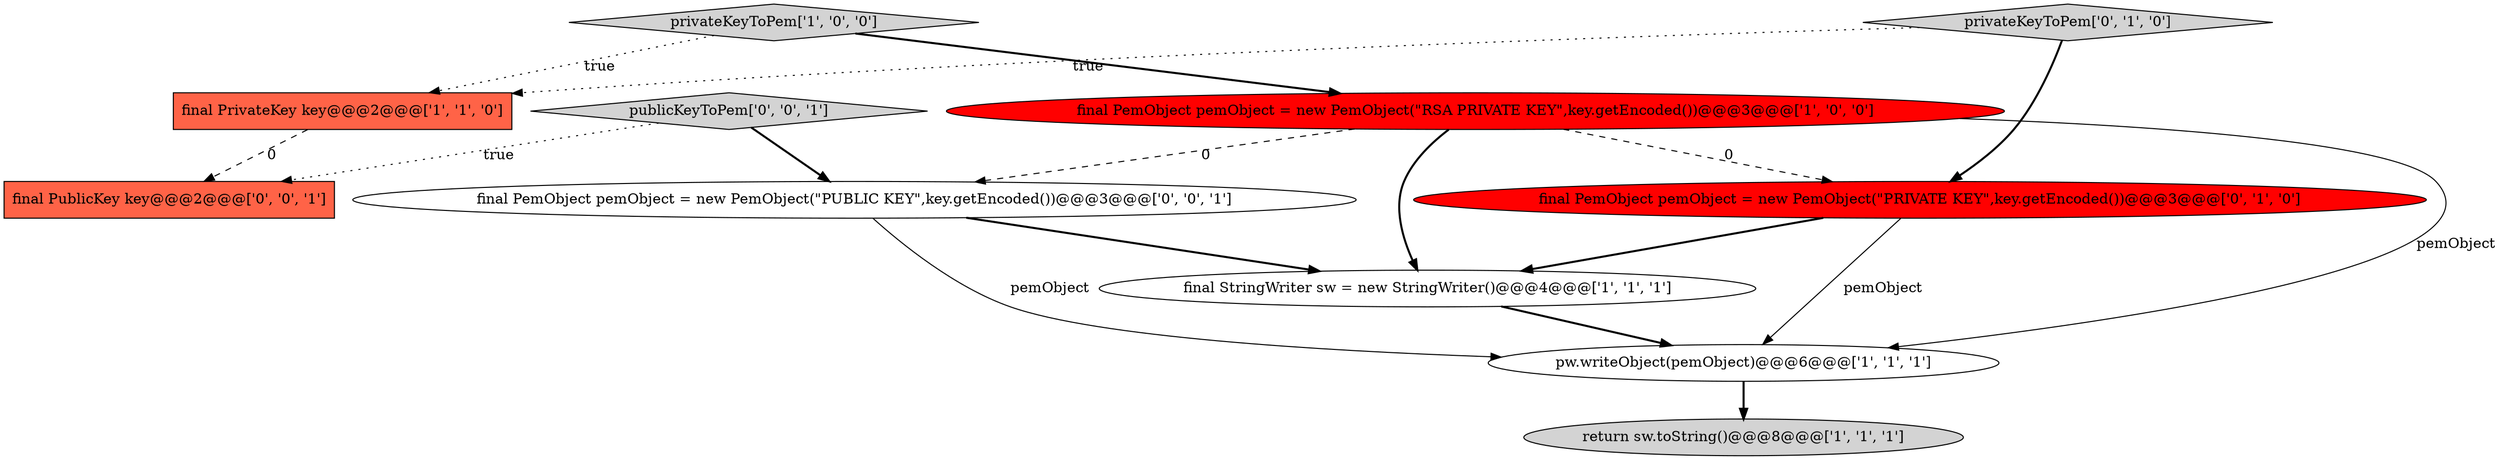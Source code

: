 digraph {
6 [style = filled, label = "final PemObject pemObject = new PemObject(\"PRIVATE KEY\",key.getEncoded())@@@3@@@['0', '1', '0']", fillcolor = red, shape = ellipse image = "AAA1AAABBB2BBB"];
7 [style = filled, label = "privateKeyToPem['0', '1', '0']", fillcolor = lightgray, shape = diamond image = "AAA0AAABBB2BBB"];
8 [style = filled, label = "publicKeyToPem['0', '0', '1']", fillcolor = lightgray, shape = diamond image = "AAA0AAABBB3BBB"];
2 [style = filled, label = "final StringWriter sw = new StringWriter()@@@4@@@['1', '1', '1']", fillcolor = white, shape = ellipse image = "AAA0AAABBB1BBB"];
9 [style = filled, label = "final PublicKey key@@@2@@@['0', '0', '1']", fillcolor = tomato, shape = box image = "AAA0AAABBB3BBB"];
3 [style = filled, label = "final PemObject pemObject = new PemObject(\"RSA PRIVATE KEY\",key.getEncoded())@@@3@@@['1', '0', '0']", fillcolor = red, shape = ellipse image = "AAA1AAABBB1BBB"];
4 [style = filled, label = "privateKeyToPem['1', '0', '0']", fillcolor = lightgray, shape = diamond image = "AAA0AAABBB1BBB"];
1 [style = filled, label = "return sw.toString()@@@8@@@['1', '1', '1']", fillcolor = lightgray, shape = ellipse image = "AAA0AAABBB1BBB"];
5 [style = filled, label = "final PrivateKey key@@@2@@@['1', '1', '0']", fillcolor = tomato, shape = box image = "AAA0AAABBB1BBB"];
10 [style = filled, label = "final PemObject pemObject = new PemObject(\"PUBLIC KEY\",key.getEncoded())@@@3@@@['0', '0', '1']", fillcolor = white, shape = ellipse image = "AAA0AAABBB3BBB"];
0 [style = filled, label = "pw.writeObject(pemObject)@@@6@@@['1', '1', '1']", fillcolor = white, shape = ellipse image = "AAA0AAABBB1BBB"];
4->5 [style = dotted, label="true"];
4->3 [style = bold, label=""];
8->10 [style = bold, label=""];
10->2 [style = bold, label=""];
10->0 [style = solid, label="pemObject"];
2->0 [style = bold, label=""];
3->6 [style = dashed, label="0"];
8->9 [style = dotted, label="true"];
5->9 [style = dashed, label="0"];
3->10 [style = dashed, label="0"];
3->2 [style = bold, label=""];
6->0 [style = solid, label="pemObject"];
3->0 [style = solid, label="pemObject"];
0->1 [style = bold, label=""];
7->6 [style = bold, label=""];
7->5 [style = dotted, label="true"];
6->2 [style = bold, label=""];
}
